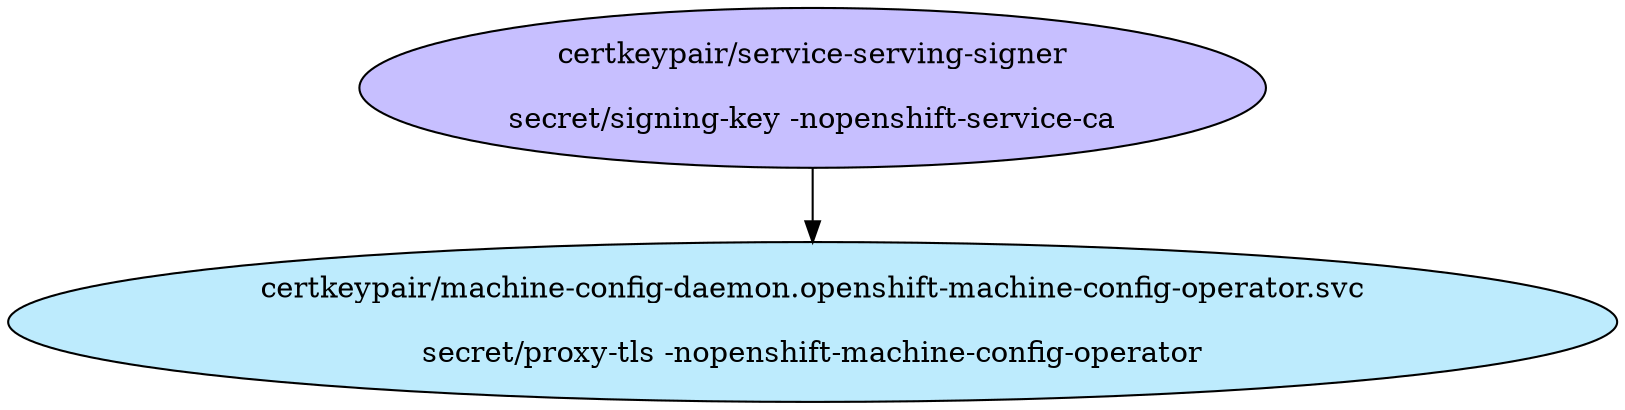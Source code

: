 digraph "Local Certificate" {
  // Node definitions.
  1 [
    label="certkeypair/service-serving-signer\n\nsecret/signing-key -nopenshift-service-ca\n"
    style=filled
    fillcolor="#c7bfff"
  ];
  13 [
    label="certkeypair/machine-config-daemon.openshift-machine-config-operator.svc\n\nsecret/proxy-tls -nopenshift-machine-config-operator\n"
    style=filled
    fillcolor="#bdebfd"
  ];

  // Edge definitions.
  1 -> 13;
}